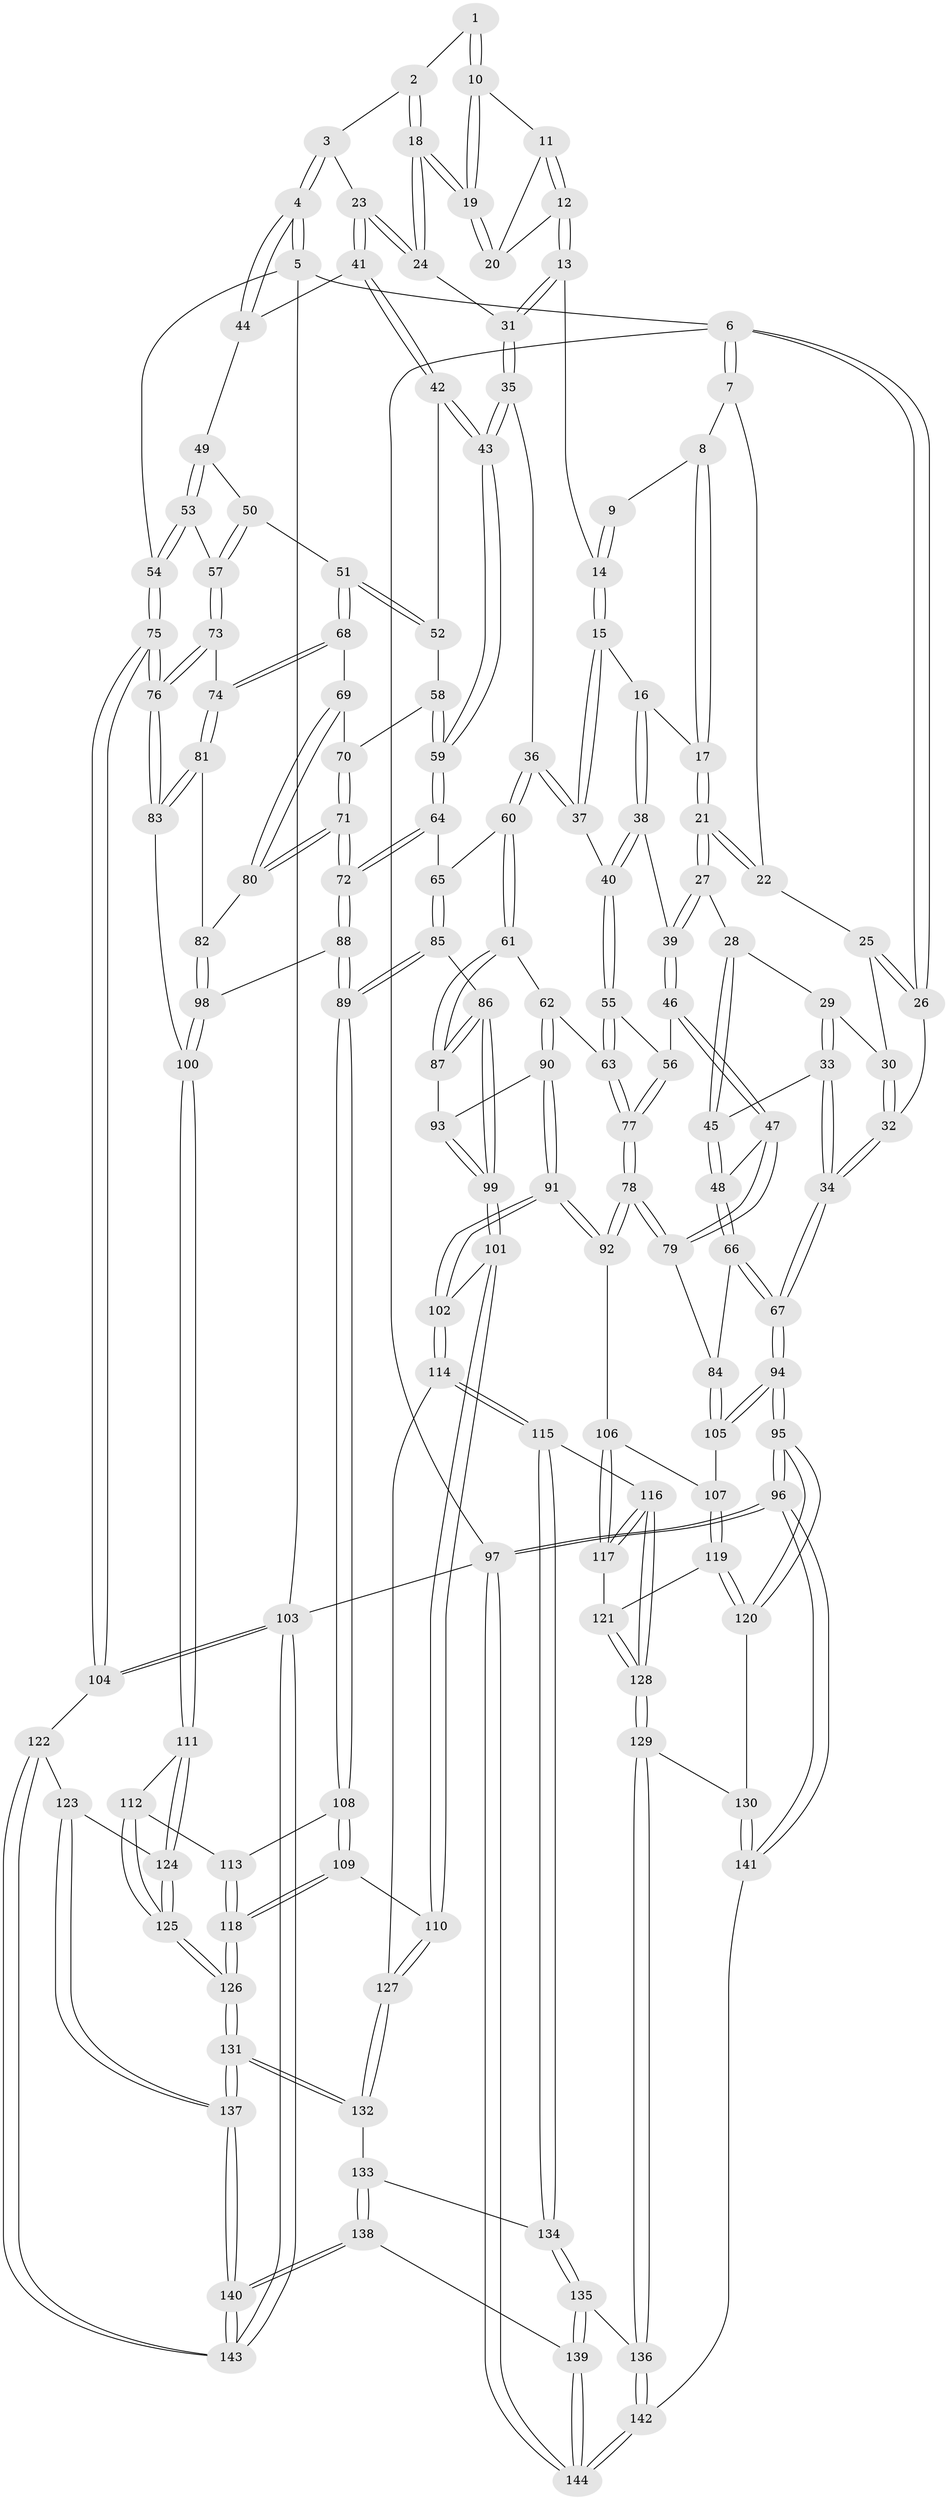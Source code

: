 // Generated by graph-tools (version 1.1) at 2025/16/03/09/25 04:16:52]
// undirected, 144 vertices, 357 edges
graph export_dot {
graph [start="1"]
  node [color=gray90,style=filled];
  1 [pos="+0.6199120155066673+0"];
  2 [pos="+0.808782424826584+0"];
  3 [pos="+1+0"];
  4 [pos="+1+0"];
  5 [pos="+1+0"];
  6 [pos="+0+0"];
  7 [pos="+0.002891808215537275+0"];
  8 [pos="+0.34184213945775604+0"];
  9 [pos="+0.5748101522123807+0"];
  10 [pos="+0.6248665250106489+0"];
  11 [pos="+0.6119673971857361+0.014442651687281226"];
  12 [pos="+0.51548249240985+0.09838291633617417"];
  13 [pos="+0.5141677127343414+0.09874454941392537"];
  14 [pos="+0.5063063970591486+0.0991172263925179"];
  15 [pos="+0.47318426095152694+0.11950987589236425"];
  16 [pos="+0.41591498368766794+0.09441636324087863"];
  17 [pos="+0.3508696006216391+0.005793848643350225"];
  18 [pos="+0.6961110780741078+0.12157524416642869"];
  19 [pos="+0.6893749456971283+0.11640249220818648"];
  20 [pos="+0.5991685238716626+0.0952828120174081"];
  21 [pos="+0.19943076806861657+0.12929996411135813"];
  22 [pos="+0.132956898162397+0.061645761973287895"];
  23 [pos="+0.7771839560500349+0.14920916860631878"];
  24 [pos="+0.6992652711235725+0.12683401736216557"];
  25 [pos="+0.05305777342300316+0.11533321739295255"];
  26 [pos="+0+0"];
  27 [pos="+0.2028401776150778+0.15851196881833518"];
  28 [pos="+0.1132234210127599+0.22048518015544424"];
  29 [pos="+0.04930258377634906+0.1574029837591757"];
  30 [pos="+0.039472520003100996+0.13949095097859973"];
  31 [pos="+0.6409961325694193+0.18970140202003508"];
  32 [pos="+0+0.23412947941938442"];
  33 [pos="+0+0.30423146286923103"];
  34 [pos="+0+0.3528685260846033"];
  35 [pos="+0.6034708983858417+0.2653423074870472"];
  36 [pos="+0.522953811160572+0.26586914894437363"];
  37 [pos="+0.49511585019239457+0.24617277243863997"];
  38 [pos="+0.28841048609186476+0.23469544284334262"];
  39 [pos="+0.2763023195727124+0.23482924744303377"];
  40 [pos="+0.38442138212247307+0.2853334017783603"];
  41 [pos="+0.7930521851401972+0.17001940233611604"];
  42 [pos="+0.7263496983801274+0.289898395346879"];
  43 [pos="+0.6444334880733777+0.30264471250471486"];
  44 [pos="+0.8701335153593965+0.2040966164210052"];
  45 [pos="+0.06777527619235674+0.29386335679479086"];
  46 [pos="+0.20826296396696112+0.375708194218047"];
  47 [pos="+0.19566469495967667+0.3818454108075817"];
  48 [pos="+0.17823787337513136+0.37653836497103604"];
  49 [pos="+0.8880488671739953+0.23275351871734853"];
  50 [pos="+0.855836365607046+0.2904085889106167"];
  51 [pos="+0.8065831210818603+0.36447282815175"];
  52 [pos="+0.7530414582507661+0.3155044943650562"];
  53 [pos="+1+0.299838247210108"];
  54 [pos="+1+0.28898523541143434"];
  55 [pos="+0.3792652745304631+0.40936583762355755"];
  56 [pos="+0.28440686298162915+0.4052302325418271"];
  57 [pos="+0.9338608351166476+0.3967920598759159"];
  58 [pos="+0.6935760800520462+0.3916971718411488"];
  59 [pos="+0.6482564740475825+0.37069153605289923"];
  60 [pos="+0.5041139350169576+0.41001950914873514"];
  61 [pos="+0.4289011382998408+0.4447695219545712"];
  62 [pos="+0.4143711641838439+0.4414681652927959"];
  63 [pos="+0.39868263031325196+0.4305772767171764"];
  64 [pos="+0.6134100585209099+0.4244024172864259"];
  65 [pos="+0.5685525029044407+0.4405616585231559"];
  66 [pos="+0.004198146057809405+0.47729162138545905"];
  67 [pos="+0+0.4724612048408307"];
  68 [pos="+0.8090879207852152+0.396617494031963"];
  69 [pos="+0.8081932178038841+0.39711773938894696"];
  70 [pos="+0.7024651759830006+0.3961325562654042"];
  71 [pos="+0.7014394564667406+0.5035085474377192"];
  72 [pos="+0.6954333279788876+0.5071301168065313"];
  73 [pos="+0.9225543439215224+0.4085962184930413"];
  74 [pos="+0.8191977766420643+0.40306571133699726"];
  75 [pos="+1+0.7044676736958057"];
  76 [pos="+0.9788441196325925+0.6068175482589008"];
  77 [pos="+0.291859450450666+0.5129675416642614"];
  78 [pos="+0.2589407410044817+0.5903259150362062"];
  79 [pos="+0.1806031858647563+0.5399421367615563"];
  80 [pos="+0.7352296217532176+0.49384997460780194"];
  81 [pos="+0.8548151735047341+0.5374246477139804"];
  82 [pos="+0.7863514577131953+0.529367096733568"];
  83 [pos="+0.9222730596013536+0.6021222084026742"];
  84 [pos="+0.17037724957732583+0.5425381325482883"];
  85 [pos="+0.568415492631408+0.5656058331628446"];
  86 [pos="+0.5529560349292927+0.568692826700944"];
  87 [pos="+0.43589614202286364+0.4618678535515407"];
  88 [pos="+0.6628374171013168+0.5820241028666647"];
  89 [pos="+0.6304819827524198+0.595871901833995"];
  90 [pos="+0.34923510335862434+0.5605004330058897"];
  91 [pos="+0.30767887259413595+0.6062462642985194"];
  92 [pos="+0.2601153885959731+0.5918387988433876"];
  93 [pos="+0.43951993911053666+0.5487956586972673"];
  94 [pos="+0+0.6680687034833961"];
  95 [pos="+0+0.7965017497423997"];
  96 [pos="+0+0.8785383419771104"];
  97 [pos="+0+1"];
  98 [pos="+0.7409282406415355+0.6184220580753136"];
  99 [pos="+0.46984483009848294+0.6194802226293626"];
  100 [pos="+0.7925698750129506+0.6628552472087574"];
  101 [pos="+0.4442003442230395+0.6613532879543296"];
  102 [pos="+0.36503172634490627+0.6592001508319806"];
  103 [pos="+1+1"];
  104 [pos="+1+0.7276840376842365"];
  105 [pos="+0.06177849996083566+0.6567542854622935"];
  106 [pos="+0.2535811707267098+0.6044049308811553"];
  107 [pos="+0.08820355190544649+0.6769409143869481"];
  108 [pos="+0.6274617040278009+0.6197079674138772"];
  109 [pos="+0.509416216155617+0.7238538539815709"];
  110 [pos="+0.4794941220607842+0.7115742413670204"];
  111 [pos="+0.7860594488171219+0.681813162691719"];
  112 [pos="+0.6675756109620301+0.7117848760050993"];
  113 [pos="+0.6401954179067247+0.6770201860942369"];
  114 [pos="+0.3213734630422447+0.777341916769224"];
  115 [pos="+0.31642456718526846+0.7825520579971013"];
  116 [pos="+0.2876933451178225+0.7805246633122057"];
  117 [pos="+0.204479022932766+0.7026717411024528"];
  118 [pos="+0.5526580169464559+0.7655863025216026"];
  119 [pos="+0.1485716375137976+0.7252666597625526"];
  120 [pos="+0.09103834459966775+0.8163346639095943"];
  121 [pos="+0.15440557661545815+0.7252926718029884"];
  122 [pos="+0.9129037346177142+0.8351517379808453"];
  123 [pos="+0.8201346120149787+0.7963428553798874"];
  124 [pos="+0.7891264785766015+0.7715721466052518"];
  125 [pos="+0.6673461332037497+0.8207973739615568"];
  126 [pos="+0.6125467063105287+0.8854030390787311"];
  127 [pos="+0.4353438413926031+0.7909764857026599"];
  128 [pos="+0.20821524076611939+0.8337580966548804"];
  129 [pos="+0.19279003579339282+0.8682062825912382"];
  130 [pos="+0.13610302115481615+0.8672714560905349"];
  131 [pos="+0.6038020772017532+0.9324924423190063"];
  132 [pos="+0.447102182027383+0.8490354169932532"];
  133 [pos="+0.38130657614015034+0.8747208574854605"];
  134 [pos="+0.33586804818473653+0.8597699983580437"];
  135 [pos="+0.2741987881520535+0.9347493134417832"];
  136 [pos="+0.2320411596131142+0.9215281013591095"];
  137 [pos="+0.6341218784588283+1"];
  138 [pos="+0.46667656119045436+1"];
  139 [pos="+0.41178855258196745+1"];
  140 [pos="+0.639342652437493+1"];
  141 [pos="+0.11579035081748472+0.9000876152900636"];
  142 [pos="+0.08281876924668219+1"];
  143 [pos="+0.7091500865042667+1"];
  144 [pos="+0+1"];
  1 -- 2;
  1 -- 10;
  1 -- 10;
  2 -- 3;
  2 -- 18;
  2 -- 18;
  3 -- 4;
  3 -- 4;
  3 -- 23;
  4 -- 5;
  4 -- 5;
  4 -- 44;
  4 -- 44;
  5 -- 6;
  5 -- 54;
  5 -- 103;
  6 -- 7;
  6 -- 7;
  6 -- 26;
  6 -- 26;
  6 -- 97;
  7 -- 8;
  7 -- 22;
  8 -- 9;
  8 -- 17;
  8 -- 17;
  9 -- 14;
  9 -- 14;
  10 -- 11;
  10 -- 19;
  10 -- 19;
  11 -- 12;
  11 -- 12;
  11 -- 20;
  12 -- 13;
  12 -- 13;
  12 -- 20;
  13 -- 14;
  13 -- 31;
  13 -- 31;
  14 -- 15;
  14 -- 15;
  15 -- 16;
  15 -- 37;
  15 -- 37;
  16 -- 17;
  16 -- 38;
  16 -- 38;
  17 -- 21;
  17 -- 21;
  18 -- 19;
  18 -- 19;
  18 -- 24;
  18 -- 24;
  19 -- 20;
  19 -- 20;
  21 -- 22;
  21 -- 22;
  21 -- 27;
  21 -- 27;
  22 -- 25;
  23 -- 24;
  23 -- 24;
  23 -- 41;
  23 -- 41;
  24 -- 31;
  25 -- 26;
  25 -- 26;
  25 -- 30;
  26 -- 32;
  27 -- 28;
  27 -- 39;
  27 -- 39;
  28 -- 29;
  28 -- 45;
  28 -- 45;
  29 -- 30;
  29 -- 33;
  29 -- 33;
  30 -- 32;
  30 -- 32;
  31 -- 35;
  31 -- 35;
  32 -- 34;
  32 -- 34;
  33 -- 34;
  33 -- 34;
  33 -- 45;
  34 -- 67;
  34 -- 67;
  35 -- 36;
  35 -- 43;
  35 -- 43;
  36 -- 37;
  36 -- 37;
  36 -- 60;
  36 -- 60;
  37 -- 40;
  38 -- 39;
  38 -- 40;
  38 -- 40;
  39 -- 46;
  39 -- 46;
  40 -- 55;
  40 -- 55;
  41 -- 42;
  41 -- 42;
  41 -- 44;
  42 -- 43;
  42 -- 43;
  42 -- 52;
  43 -- 59;
  43 -- 59;
  44 -- 49;
  45 -- 48;
  45 -- 48;
  46 -- 47;
  46 -- 47;
  46 -- 56;
  47 -- 48;
  47 -- 79;
  47 -- 79;
  48 -- 66;
  48 -- 66;
  49 -- 50;
  49 -- 53;
  49 -- 53;
  50 -- 51;
  50 -- 57;
  50 -- 57;
  51 -- 52;
  51 -- 52;
  51 -- 68;
  51 -- 68;
  52 -- 58;
  53 -- 54;
  53 -- 54;
  53 -- 57;
  54 -- 75;
  54 -- 75;
  55 -- 56;
  55 -- 63;
  55 -- 63;
  56 -- 77;
  56 -- 77;
  57 -- 73;
  57 -- 73;
  58 -- 59;
  58 -- 59;
  58 -- 70;
  59 -- 64;
  59 -- 64;
  60 -- 61;
  60 -- 61;
  60 -- 65;
  61 -- 62;
  61 -- 87;
  61 -- 87;
  62 -- 63;
  62 -- 90;
  62 -- 90;
  63 -- 77;
  63 -- 77;
  64 -- 65;
  64 -- 72;
  64 -- 72;
  65 -- 85;
  65 -- 85;
  66 -- 67;
  66 -- 67;
  66 -- 84;
  67 -- 94;
  67 -- 94;
  68 -- 69;
  68 -- 74;
  68 -- 74;
  69 -- 70;
  69 -- 80;
  69 -- 80;
  70 -- 71;
  70 -- 71;
  71 -- 72;
  71 -- 72;
  71 -- 80;
  71 -- 80;
  72 -- 88;
  72 -- 88;
  73 -- 74;
  73 -- 76;
  73 -- 76;
  74 -- 81;
  74 -- 81;
  75 -- 76;
  75 -- 76;
  75 -- 104;
  75 -- 104;
  76 -- 83;
  76 -- 83;
  77 -- 78;
  77 -- 78;
  78 -- 79;
  78 -- 79;
  78 -- 92;
  78 -- 92;
  79 -- 84;
  80 -- 82;
  81 -- 82;
  81 -- 83;
  81 -- 83;
  82 -- 98;
  82 -- 98;
  83 -- 100;
  84 -- 105;
  84 -- 105;
  85 -- 86;
  85 -- 89;
  85 -- 89;
  86 -- 87;
  86 -- 87;
  86 -- 99;
  86 -- 99;
  87 -- 93;
  88 -- 89;
  88 -- 89;
  88 -- 98;
  89 -- 108;
  89 -- 108;
  90 -- 91;
  90 -- 91;
  90 -- 93;
  91 -- 92;
  91 -- 92;
  91 -- 102;
  91 -- 102;
  92 -- 106;
  93 -- 99;
  93 -- 99;
  94 -- 95;
  94 -- 95;
  94 -- 105;
  94 -- 105;
  95 -- 96;
  95 -- 96;
  95 -- 120;
  95 -- 120;
  96 -- 97;
  96 -- 97;
  96 -- 141;
  96 -- 141;
  97 -- 144;
  97 -- 144;
  97 -- 103;
  98 -- 100;
  98 -- 100;
  99 -- 101;
  99 -- 101;
  100 -- 111;
  100 -- 111;
  101 -- 102;
  101 -- 110;
  101 -- 110;
  102 -- 114;
  102 -- 114;
  103 -- 104;
  103 -- 104;
  103 -- 143;
  103 -- 143;
  104 -- 122;
  105 -- 107;
  106 -- 107;
  106 -- 117;
  106 -- 117;
  107 -- 119;
  107 -- 119;
  108 -- 109;
  108 -- 109;
  108 -- 113;
  109 -- 110;
  109 -- 118;
  109 -- 118;
  110 -- 127;
  110 -- 127;
  111 -- 112;
  111 -- 124;
  111 -- 124;
  112 -- 113;
  112 -- 125;
  112 -- 125;
  113 -- 118;
  113 -- 118;
  114 -- 115;
  114 -- 115;
  114 -- 127;
  115 -- 116;
  115 -- 134;
  115 -- 134;
  116 -- 117;
  116 -- 117;
  116 -- 128;
  116 -- 128;
  117 -- 121;
  118 -- 126;
  118 -- 126;
  119 -- 120;
  119 -- 120;
  119 -- 121;
  120 -- 130;
  121 -- 128;
  121 -- 128;
  122 -- 123;
  122 -- 143;
  122 -- 143;
  123 -- 124;
  123 -- 137;
  123 -- 137;
  124 -- 125;
  124 -- 125;
  125 -- 126;
  125 -- 126;
  126 -- 131;
  126 -- 131;
  127 -- 132;
  127 -- 132;
  128 -- 129;
  128 -- 129;
  129 -- 130;
  129 -- 136;
  129 -- 136;
  130 -- 141;
  130 -- 141;
  131 -- 132;
  131 -- 132;
  131 -- 137;
  131 -- 137;
  132 -- 133;
  133 -- 134;
  133 -- 138;
  133 -- 138;
  134 -- 135;
  134 -- 135;
  135 -- 136;
  135 -- 139;
  135 -- 139;
  136 -- 142;
  136 -- 142;
  137 -- 140;
  137 -- 140;
  138 -- 139;
  138 -- 140;
  138 -- 140;
  139 -- 144;
  139 -- 144;
  140 -- 143;
  140 -- 143;
  141 -- 142;
  142 -- 144;
  142 -- 144;
}

